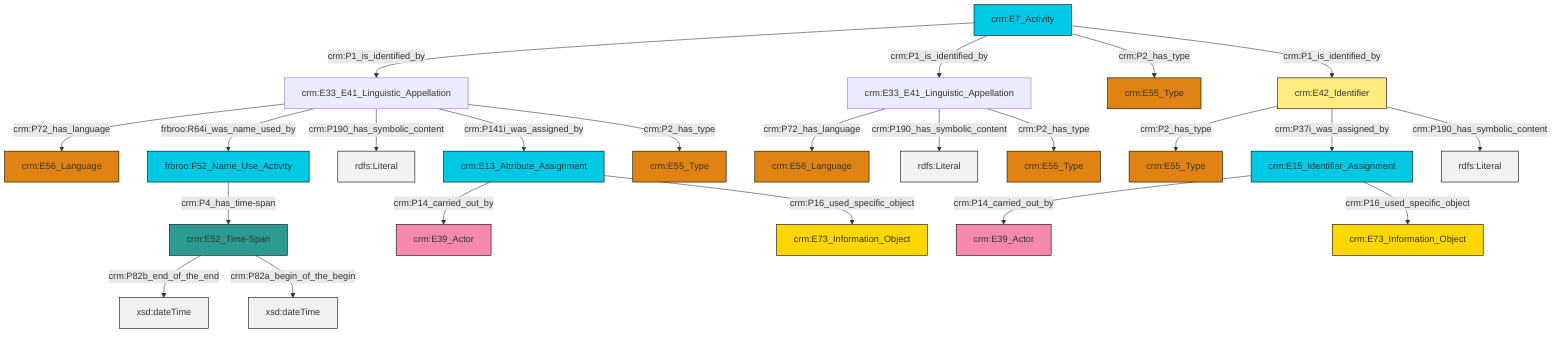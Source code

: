 graph TD
classDef Literal fill:#f2f2f2,stroke:#000000;
classDef CRM_Entity fill:#FFFFFF,stroke:#000000;
classDef Temporal_Entity fill:#00C9E6, stroke:#000000;
classDef Type fill:#E18312, stroke:#000000;
classDef Time-Span fill:#2C9C91, stroke:#000000;
classDef Appellation fill:#FFEB7F, stroke:#000000;
classDef Place fill:#008836, stroke:#000000;
classDef Persistent_Item fill:#B266B2, stroke:#000000;
classDef Conceptual_Object fill:#FFD700, stroke:#000000;
classDef Physical_Thing fill:#D2B48C, stroke:#000000;
classDef Actor fill:#f58aad, stroke:#000000;
classDef PC_Classes fill:#4ce600, stroke:#000000;
classDef Multi fill:#cccccc,stroke:#000000;

0["crm:E7_Activity"]:::Temporal_Entity -->|crm:P1_is_identified_by| 1["crm:E33_E41_Linguistic_Appellation"]:::Default
0["crm:E7_Activity"]:::Temporal_Entity -->|crm:P1_is_identified_by| 8["crm:E33_E41_Linguistic_Appellation"]:::Default
15["crm:E13_Attribute_Assignment"]:::Temporal_Entity -->|crm:P14_carried_out_by| 4["crm:E39_Actor"]:::Actor
11["crm:E15_Identifier_Assignment"]:::Temporal_Entity -->|crm:P14_carried_out_by| 16["crm:E39_Actor"]:::Actor
8["crm:E33_E41_Linguistic_Appellation"]:::Default -->|crm:P72_has_language| 17["crm:E56_Language"]:::Type
6["crm:E42_Identifier"]:::Appellation -->|crm:P2_has_type| 20["crm:E55_Type"]:::Type
8["crm:E33_E41_Linguistic_Appellation"]:::Default -->|crm:P190_has_symbolic_content| 21[rdfs:Literal]:::Literal
1["crm:E33_E41_Linguistic_Appellation"]:::Default -->|crm:P72_has_language| 24["crm:E56_Language"]:::Type
6["crm:E42_Identifier"]:::Appellation -->|crm:P37i_was_assigned_by| 11["crm:E15_Identifier_Assignment"]:::Temporal_Entity
26["crm:E52_Time-Span"]:::Time-Span -->|crm:P82b_end_of_the_end| 28[xsd:dateTime]:::Literal
8["crm:E33_E41_Linguistic_Appellation"]:::Default -->|crm:P2_has_type| 13["crm:E55_Type"]:::Type
0["crm:E7_Activity"]:::Temporal_Entity -->|crm:P2_has_type| 2["crm:E55_Type"]:::Type
1["crm:E33_E41_Linguistic_Appellation"]:::Default -->|frbroo:R64i_was_name_used_by| 31["frbroo:F52_Name_Use_Activity"]:::Temporal_Entity
1["crm:E33_E41_Linguistic_Appellation"]:::Default -->|crm:P190_has_symbolic_content| 34[rdfs:Literal]:::Literal
11["crm:E15_Identifier_Assignment"]:::Temporal_Entity -->|crm:P16_used_specific_object| 18["crm:E73_Information_Object"]:::Conceptual_Object
15["crm:E13_Attribute_Assignment"]:::Temporal_Entity -->|crm:P16_used_specific_object| 32["crm:E73_Information_Object"]:::Conceptual_Object
0["crm:E7_Activity"]:::Temporal_Entity -->|crm:P1_is_identified_by| 6["crm:E42_Identifier"]:::Appellation
26["crm:E52_Time-Span"]:::Time-Span -->|crm:P82a_begin_of_the_begin| 36[xsd:dateTime]:::Literal
1["crm:E33_E41_Linguistic_Appellation"]:::Default -->|crm:P141i_was_assigned_by| 15["crm:E13_Attribute_Assignment"]:::Temporal_Entity
6["crm:E42_Identifier"]:::Appellation -->|crm:P190_has_symbolic_content| 39[rdfs:Literal]:::Literal
1["crm:E33_E41_Linguistic_Appellation"]:::Default -->|crm:P2_has_type| 37["crm:E55_Type"]:::Type
31["frbroo:F52_Name_Use_Activity"]:::Temporal_Entity -->|crm:P4_has_time-span| 26["crm:E52_Time-Span"]:::Time-Span